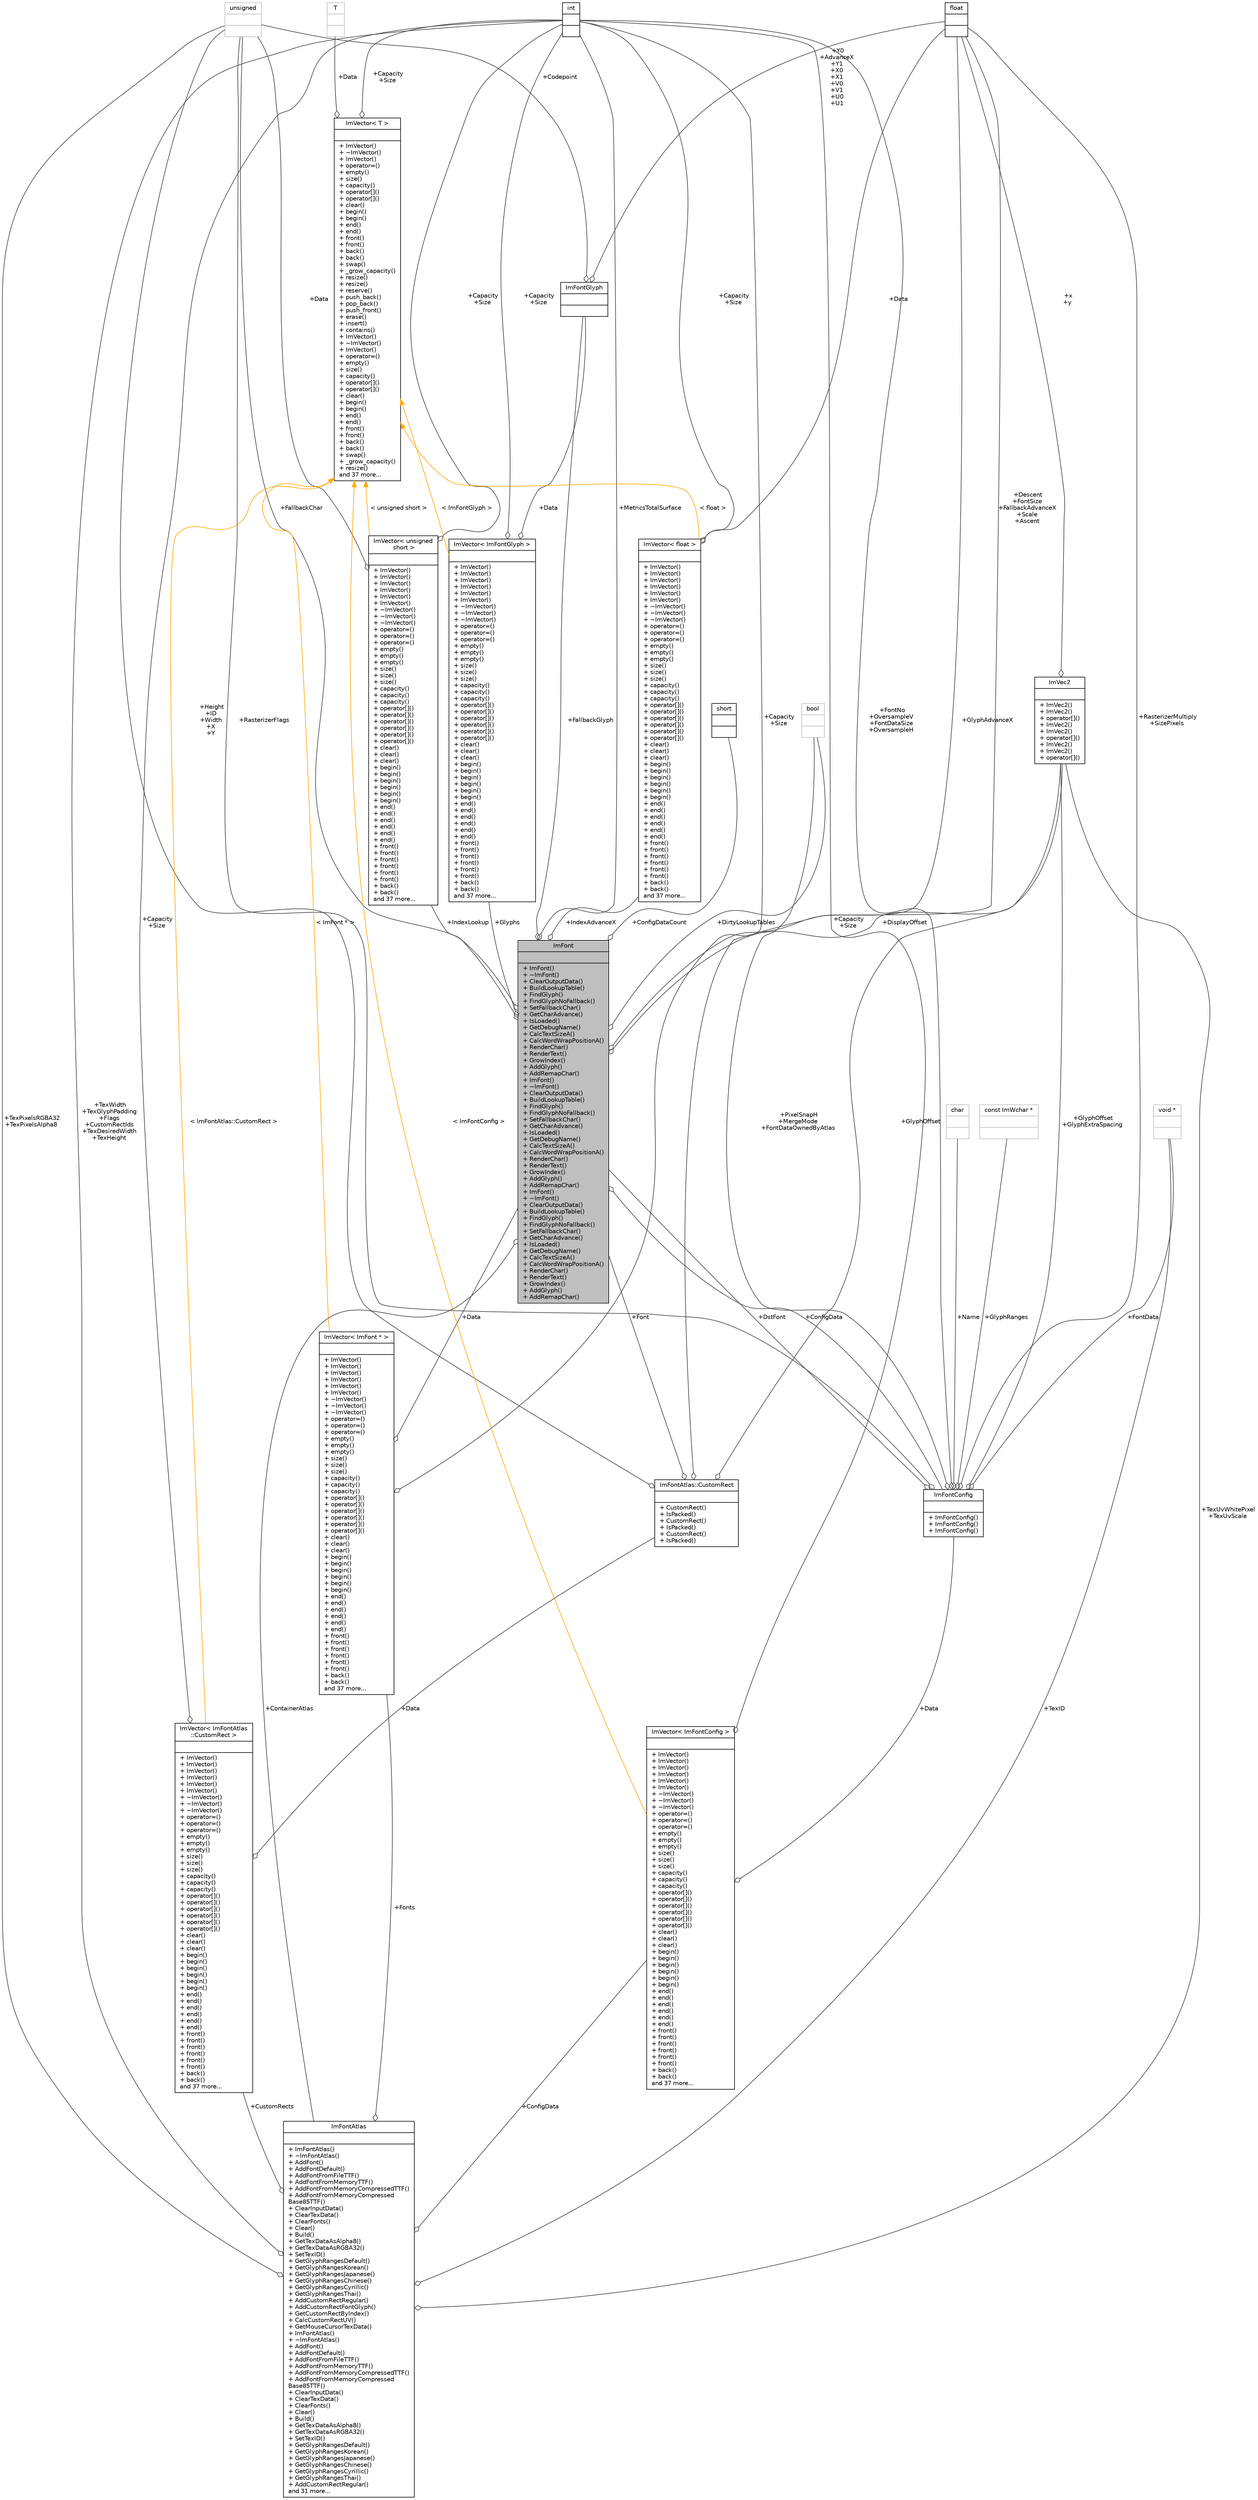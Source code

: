 digraph "ImFont"
{
 // INTERACTIVE_SVG=YES
  bgcolor="transparent";
  edge [fontname="Helvetica",fontsize="10",labelfontname="Helvetica",labelfontsize="10"];
  node [fontname="Helvetica",fontsize="10",shape=record];
  Node1 [label="{ImFont\n||+ ImFont()\l+ ~ImFont()\l+ ClearOutputData()\l+ BuildLookupTable()\l+ FindGlyph()\l+ FindGlyphNoFallback()\l+ SetFallbackChar()\l+ GetCharAdvance()\l+ IsLoaded()\l+ GetDebugName()\l+ CalcTextSizeA()\l+ CalcWordWrapPositionA()\l+ RenderChar()\l+ RenderText()\l+ GrowIndex()\l+ AddGlyph()\l+ AddRemapChar()\l+ ImFont()\l+ ~ImFont()\l+ ClearOutputData()\l+ BuildLookupTable()\l+ FindGlyph()\l+ FindGlyphNoFallback()\l+ SetFallbackChar()\l+ GetCharAdvance()\l+ IsLoaded()\l+ GetDebugName()\l+ CalcTextSizeA()\l+ CalcWordWrapPositionA()\l+ RenderChar()\l+ RenderText()\l+ GrowIndex()\l+ AddGlyph()\l+ AddRemapChar()\l+ ImFont()\l+ ~ImFont()\l+ ClearOutputData()\l+ BuildLookupTable()\l+ FindGlyph()\l+ FindGlyphNoFallback()\l+ SetFallbackChar()\l+ GetCharAdvance()\l+ IsLoaded()\l+ GetDebugName()\l+ CalcTextSizeA()\l+ CalcWordWrapPositionA()\l+ RenderChar()\l+ RenderText()\l+ GrowIndex()\l+ AddGlyph()\l+ AddRemapChar()\l}",height=0.2,width=0.4,color="black", fillcolor="grey75", style="filled" fontcolor="black"];
  Node2 -> Node1 [color="grey25",fontsize="10",style="solid",label=" +Glyphs" ,arrowhead="odiamond",fontname="Helvetica"];
  Node2 [label="{ImVector\< ImFontGlyph \>\n||+ ImVector()\l+ ImVector()\l+ ImVector()\l+ ImVector()\l+ ImVector()\l+ ImVector()\l+ ~ImVector()\l+ ~ImVector()\l+ ~ImVector()\l+ operator=()\l+ operator=()\l+ operator=()\l+ empty()\l+ empty()\l+ empty()\l+ size()\l+ size()\l+ size()\l+ capacity()\l+ capacity()\l+ capacity()\l+ operator[]()\l+ operator[]()\l+ operator[]()\l+ operator[]()\l+ operator[]()\l+ operator[]()\l+ clear()\l+ clear()\l+ clear()\l+ begin()\l+ begin()\l+ begin()\l+ begin()\l+ begin()\l+ begin()\l+ end()\l+ end()\l+ end()\l+ end()\l+ end()\l+ end()\l+ front()\l+ front()\l+ front()\l+ front()\l+ front()\l+ front()\l+ back()\l+ back()\land 37 more...\l}",height=0.2,width=0.4,color="black",URL="$d3/d32/classImVector.html"];
  Node3 -> Node2 [color="grey25",fontsize="10",style="solid",label=" +Data" ,arrowhead="odiamond",fontname="Helvetica"];
  Node3 [label="{ImFontGlyph\n||}",height=0.2,width=0.4,color="black",URL="$d3/db9/structImFontGlyph.html"];
  Node4 -> Node3 [color="grey25",fontsize="10",style="solid",label=" +Y0\n+AdvanceX\n+Y1\n+X0\n+X1\n+V0\n+V1\n+U0\n+U1" ,arrowhead="odiamond",fontname="Helvetica"];
  Node4 [label="{float\n||}",height=0.2,width=0.4,color="black",URL="$d4/dc3/classfloat.html"];
  Node5 -> Node3 [color="grey25",fontsize="10",style="solid",label=" +Codepoint" ,arrowhead="odiamond",fontname="Helvetica"];
  Node5 [label="{unsigned\n||}",height=0.2,width=0.4,color="grey75"];
  Node6 -> Node2 [color="grey25",fontsize="10",style="solid",label=" +Capacity\n+Size" ,arrowhead="odiamond",fontname="Helvetica"];
  Node6 [label="{int\n||}",height=0.2,width=0.4,color="black",URL="$d1/da0/classint.html"];
  Node7 -> Node2 [dir="back",color="orange",fontsize="10",style="solid",label=" \< ImFontGlyph \>" ,fontname="Helvetica"];
  Node7 [label="{ImVector\< T \>\n||+ ImVector()\l+ ~ImVector()\l+ ImVector()\l+ operator=()\l+ empty()\l+ size()\l+ capacity()\l+ operator[]()\l+ operator[]()\l+ clear()\l+ begin()\l+ begin()\l+ end()\l+ end()\l+ front()\l+ front()\l+ back()\l+ back()\l+ swap()\l+ _grow_capacity()\l+ resize()\l+ resize()\l+ reserve()\l+ push_back()\l+ pop_back()\l+ push_front()\l+ erase()\l+ insert()\l+ contains()\l+ ImVector()\l+ ~ImVector()\l+ ImVector()\l+ operator=()\l+ empty()\l+ size()\l+ capacity()\l+ operator[]()\l+ operator[]()\l+ clear()\l+ begin()\l+ begin()\l+ end()\l+ end()\l+ front()\l+ front()\l+ back()\l+ back()\l+ swap()\l+ _grow_capacity()\l+ resize()\land 37 more...\l}",height=0.2,width=0.4,color="black",URL="$d3/d32/classImVector.html"];
  Node6 -> Node7 [color="grey25",fontsize="10",style="solid",label=" +Capacity\n+Size" ,arrowhead="odiamond",fontname="Helvetica"];
  Node8 -> Node7 [color="grey25",fontsize="10",style="solid",label=" +Data" ,arrowhead="odiamond",fontname="Helvetica"];
  Node8 [label="{T\n||}",height=0.2,width=0.4,color="grey75"];
  Node9 -> Node1 [color="grey25",fontsize="10",style="solid",label=" +DisplayOffset" ,arrowhead="odiamond",fontname="Helvetica"];
  Node9 [label="{ImVec2\n||+ ImVec2()\l+ ImVec2()\l+ operator[]()\l+ ImVec2()\l+ ImVec2()\l+ operator[]()\l+ ImVec2()\l+ ImVec2()\l+ operator[]()\l}",height=0.2,width=0.4,color="black",URL="$d3/dc2/structImVec2.html"];
  Node4 -> Node9 [color="grey25",fontsize="10",style="solid",label=" +x\n+y" ,arrowhead="odiamond",fontname="Helvetica"];
  Node10 -> Node1 [color="grey25",fontsize="10",style="solid",label=" +IndexLookup" ,arrowhead="odiamond",fontname="Helvetica"];
  Node10 [label="{ImVector\< unsigned\l short \>\n||+ ImVector()\l+ ImVector()\l+ ImVector()\l+ ImVector()\l+ ImVector()\l+ ImVector()\l+ ~ImVector()\l+ ~ImVector()\l+ ~ImVector()\l+ operator=()\l+ operator=()\l+ operator=()\l+ empty()\l+ empty()\l+ empty()\l+ size()\l+ size()\l+ size()\l+ capacity()\l+ capacity()\l+ capacity()\l+ operator[]()\l+ operator[]()\l+ operator[]()\l+ operator[]()\l+ operator[]()\l+ operator[]()\l+ clear()\l+ clear()\l+ clear()\l+ begin()\l+ begin()\l+ begin()\l+ begin()\l+ begin()\l+ begin()\l+ end()\l+ end()\l+ end()\l+ end()\l+ end()\l+ end()\l+ front()\l+ front()\l+ front()\l+ front()\l+ front()\l+ front()\l+ back()\l+ back()\land 37 more...\l}",height=0.2,width=0.4,color="black",URL="$d3/d32/classImVector.html"];
  Node6 -> Node10 [color="grey25",fontsize="10",style="solid",label=" +Capacity\n+Size" ,arrowhead="odiamond",fontname="Helvetica"];
  Node5 -> Node10 [color="grey25",fontsize="10",style="solid",label=" +Data" ,arrowhead="odiamond",fontname="Helvetica"];
  Node7 -> Node10 [dir="back",color="orange",fontsize="10",style="solid",label=" \< unsigned short \>" ,fontname="Helvetica"];
  Node11 -> Node1 [color="grey25",fontsize="10",style="solid",label=" +ConfigDataCount" ,arrowhead="odiamond",fontname="Helvetica"];
  Node11 [label="{short\n||}",height=0.2,width=0.4,color="black",URL="$dc/d10/classshort.html"];
  Node4 -> Node1 [color="grey25",fontsize="10",style="solid",label=" +Descent\n+FontSize\n+FallbackAdvanceX\n+Scale\n+Ascent" ,arrowhead="odiamond",fontname="Helvetica"];
  Node12 -> Node1 [color="grey25",fontsize="10",style="solid",label=" +ConfigData" ,arrowhead="odiamond",fontname="Helvetica"];
  Node12 [label="{ImFontConfig\n||+ ImFontConfig()\l+ ImFontConfig()\l+ ImFontConfig()\l}",height=0.2,width=0.4,color="black",URL="$df/d67/structImFontConfig.html"];
  Node9 -> Node12 [color="grey25",fontsize="10",style="solid",label=" +GlyphOffset\n+GlyphExtraSpacing" ,arrowhead="odiamond",fontname="Helvetica"];
  Node13 -> Node12 [color="grey25",fontsize="10",style="solid",label=" +Name" ,arrowhead="odiamond",fontname="Helvetica"];
  Node13 [label="{char\n||}",height=0.2,width=0.4,color="grey75"];
  Node4 -> Node12 [color="grey25",fontsize="10",style="solid",label=" +RasterizerMultiply\n+SizePixels" ,arrowhead="odiamond",fontname="Helvetica"];
  Node14 -> Node12 [color="grey25",fontsize="10",style="solid",label=" +GlyphRanges" ,arrowhead="odiamond",fontname="Helvetica"];
  Node14 [label="{const ImWchar *\n||}",height=0.2,width=0.4,color="grey75"];
  Node6 -> Node12 [color="grey25",fontsize="10",style="solid",label=" +FontNo\n+OversampleV\n+FontDataSize\n+OversampleH" ,arrowhead="odiamond",fontname="Helvetica"];
  Node15 -> Node12 [color="grey25",fontsize="10",style="solid",label=" +PixelSnapH\n+MergeMode\n+FontDataOwnedByAtlas" ,arrowhead="odiamond",fontname="Helvetica"];
  Node15 [label="{bool\n||}",height=0.2,width=0.4,color="grey75"];
  Node5 -> Node12 [color="grey25",fontsize="10",style="solid",label=" +RasterizerFlags" ,arrowhead="odiamond",fontname="Helvetica"];
  Node1 -> Node12 [color="grey25",fontsize="10",style="solid",label=" +DstFont" ,arrowhead="odiamond",fontname="Helvetica"];
  Node16 -> Node12 [color="grey25",fontsize="10",style="solid",label=" +FontData" ,arrowhead="odiamond",fontname="Helvetica"];
  Node16 [label="{void *\n||}",height=0.2,width=0.4,color="grey75"];
  Node3 -> Node1 [color="grey25",fontsize="10",style="solid",label=" +FallbackGlyph" ,arrowhead="odiamond",fontname="Helvetica"];
  Node6 -> Node1 [color="grey25",fontsize="10",style="solid",label=" +MetricsTotalSurface" ,arrowhead="odiamond",fontname="Helvetica"];
  Node17 -> Node1 [color="grey25",fontsize="10",style="solid",label=" +ContainerAtlas" ,arrowhead="odiamond",fontname="Helvetica"];
  Node17 [label="{ImFontAtlas\n||+ ImFontAtlas()\l+ ~ImFontAtlas()\l+ AddFont()\l+ AddFontDefault()\l+ AddFontFromFileTTF()\l+ AddFontFromMemoryTTF()\l+ AddFontFromMemoryCompressedTTF()\l+ AddFontFromMemoryCompressed\lBase85TTF()\l+ ClearInputData()\l+ ClearTexData()\l+ ClearFonts()\l+ Clear()\l+ Build()\l+ GetTexDataAsAlpha8()\l+ GetTexDataAsRGBA32()\l+ SetTexID()\l+ GetGlyphRangesDefault()\l+ GetGlyphRangesKorean()\l+ GetGlyphRangesJapanese()\l+ GetGlyphRangesChinese()\l+ GetGlyphRangesCyrillic()\l+ GetGlyphRangesThai()\l+ AddCustomRectRegular()\l+ AddCustomRectFontGlyph()\l+ GetCustomRectByIndex()\l+ CalcCustomRectUV()\l+ GetMouseCursorTexData()\l+ ImFontAtlas()\l+ ~ImFontAtlas()\l+ AddFont()\l+ AddFontDefault()\l+ AddFontFromFileTTF()\l+ AddFontFromMemoryTTF()\l+ AddFontFromMemoryCompressedTTF()\l+ AddFontFromMemoryCompressed\lBase85TTF()\l+ ClearInputData()\l+ ClearTexData()\l+ ClearFonts()\l+ Clear()\l+ Build()\l+ GetTexDataAsAlpha8()\l+ GetTexDataAsRGBA32()\l+ SetTexID()\l+ GetGlyphRangesDefault()\l+ GetGlyphRangesKorean()\l+ GetGlyphRangesJapanese()\l+ GetGlyphRangesChinese()\l+ GetGlyphRangesCyrillic()\l+ GetGlyphRangesThai()\l+ AddCustomRectRegular()\land 31 more...\l}",height=0.2,width=0.4,color="black",URL="$dc/d21/structImFontAtlas.html"];
  Node18 -> Node17 [color="grey25",fontsize="10",style="solid",label=" +Fonts" ,arrowhead="odiamond",fontname="Helvetica"];
  Node18 [label="{ImVector\< ImFont * \>\n||+ ImVector()\l+ ImVector()\l+ ImVector()\l+ ImVector()\l+ ImVector()\l+ ImVector()\l+ ~ImVector()\l+ ~ImVector()\l+ ~ImVector()\l+ operator=()\l+ operator=()\l+ operator=()\l+ empty()\l+ empty()\l+ empty()\l+ size()\l+ size()\l+ size()\l+ capacity()\l+ capacity()\l+ capacity()\l+ operator[]()\l+ operator[]()\l+ operator[]()\l+ operator[]()\l+ operator[]()\l+ operator[]()\l+ clear()\l+ clear()\l+ clear()\l+ begin()\l+ begin()\l+ begin()\l+ begin()\l+ begin()\l+ begin()\l+ end()\l+ end()\l+ end()\l+ end()\l+ end()\l+ end()\l+ front()\l+ front()\l+ front()\l+ front()\l+ front()\l+ front()\l+ back()\l+ back()\land 37 more...\l}",height=0.2,width=0.4,color="black",URL="$d3/d32/classImVector.html"];
  Node6 -> Node18 [color="grey25",fontsize="10",style="solid",label=" +Capacity\n+Size" ,arrowhead="odiamond",fontname="Helvetica"];
  Node1 -> Node18 [color="grey25",fontsize="10",style="solid",label=" +Data" ,arrowhead="odiamond",fontname="Helvetica"];
  Node7 -> Node18 [dir="back",color="orange",fontsize="10",style="solid",label=" \< ImFont * \>" ,fontname="Helvetica"];
  Node9 -> Node17 [color="grey25",fontsize="10",style="solid",label=" +TexUvWhitePixel\n+TexUvScale" ,arrowhead="odiamond",fontname="Helvetica"];
  Node6 -> Node17 [color="grey25",fontsize="10",style="solid",label=" +TexWidth\n+TexGlyphPadding\n+Flags\n+CustomRectIds\n+TexDesiredWidth\n+TexHeight" ,arrowhead="odiamond",fontname="Helvetica"];
  Node19 -> Node17 [color="grey25",fontsize="10",style="solid",label=" +ConfigData" ,arrowhead="odiamond",fontname="Helvetica"];
  Node19 [label="{ImVector\< ImFontConfig \>\n||+ ImVector()\l+ ImVector()\l+ ImVector()\l+ ImVector()\l+ ImVector()\l+ ImVector()\l+ ~ImVector()\l+ ~ImVector()\l+ ~ImVector()\l+ operator=()\l+ operator=()\l+ operator=()\l+ empty()\l+ empty()\l+ empty()\l+ size()\l+ size()\l+ size()\l+ capacity()\l+ capacity()\l+ capacity()\l+ operator[]()\l+ operator[]()\l+ operator[]()\l+ operator[]()\l+ operator[]()\l+ operator[]()\l+ clear()\l+ clear()\l+ clear()\l+ begin()\l+ begin()\l+ begin()\l+ begin()\l+ begin()\l+ begin()\l+ end()\l+ end()\l+ end()\l+ end()\l+ end()\l+ end()\l+ front()\l+ front()\l+ front()\l+ front()\l+ front()\l+ front()\l+ back()\l+ back()\land 37 more...\l}",height=0.2,width=0.4,color="black",URL="$d3/d32/classImVector.html"];
  Node12 -> Node19 [color="grey25",fontsize="10",style="solid",label=" +Data" ,arrowhead="odiamond",fontname="Helvetica"];
  Node6 -> Node19 [color="grey25",fontsize="10",style="solid",label=" +Capacity\n+Size" ,arrowhead="odiamond",fontname="Helvetica"];
  Node7 -> Node19 [dir="back",color="orange",fontsize="10",style="solid",label=" \< ImFontConfig \>" ,fontname="Helvetica"];
  Node20 -> Node17 [color="grey25",fontsize="10",style="solid",label=" +CustomRects" ,arrowhead="odiamond",fontname="Helvetica"];
  Node20 [label="{ImVector\< ImFontAtlas\l::CustomRect \>\n||+ ImVector()\l+ ImVector()\l+ ImVector()\l+ ImVector()\l+ ImVector()\l+ ImVector()\l+ ~ImVector()\l+ ~ImVector()\l+ ~ImVector()\l+ operator=()\l+ operator=()\l+ operator=()\l+ empty()\l+ empty()\l+ empty()\l+ size()\l+ size()\l+ size()\l+ capacity()\l+ capacity()\l+ capacity()\l+ operator[]()\l+ operator[]()\l+ operator[]()\l+ operator[]()\l+ operator[]()\l+ operator[]()\l+ clear()\l+ clear()\l+ clear()\l+ begin()\l+ begin()\l+ begin()\l+ begin()\l+ begin()\l+ begin()\l+ end()\l+ end()\l+ end()\l+ end()\l+ end()\l+ end()\l+ front()\l+ front()\l+ front()\l+ front()\l+ front()\l+ front()\l+ back()\l+ back()\land 37 more...\l}",height=0.2,width=0.4,color="black",URL="$d3/d32/classImVector.html"];
  Node21 -> Node20 [color="grey25",fontsize="10",style="solid",label=" +Data" ,arrowhead="odiamond",fontname="Helvetica"];
  Node21 [label="{ImFontAtlas::CustomRect\n||+ CustomRect()\l+ IsPacked()\l+ CustomRect()\l+ IsPacked()\l+ CustomRect()\l+ IsPacked()\l}",height=0.2,width=0.4,color="black",URL="$dc/d59/structImFontAtlas_1_1CustomRect.html"];
  Node9 -> Node21 [color="grey25",fontsize="10",style="solid",label=" +GlyphOffset" ,arrowhead="odiamond",fontname="Helvetica"];
  Node4 -> Node21 [color="grey25",fontsize="10",style="solid",label=" +GlyphAdvanceX" ,arrowhead="odiamond",fontname="Helvetica"];
  Node5 -> Node21 [color="grey25",fontsize="10",style="solid",label=" +Height\n+ID\n+Width\n+X\n+Y" ,arrowhead="odiamond",fontname="Helvetica"];
  Node1 -> Node21 [color="grey25",fontsize="10",style="solid",label=" +Font" ,arrowhead="odiamond",fontname="Helvetica"];
  Node6 -> Node20 [color="grey25",fontsize="10",style="solid",label=" +Capacity\n+Size" ,arrowhead="odiamond",fontname="Helvetica"];
  Node7 -> Node20 [dir="back",color="orange",fontsize="10",style="solid",label=" \< ImFontAtlas::CustomRect \>" ,fontname="Helvetica"];
  Node5 -> Node17 [color="grey25",fontsize="10",style="solid",label=" +TexPixelsRGBA32\n+TexPixelsAlpha8" ,arrowhead="odiamond",fontname="Helvetica"];
  Node16 -> Node17 [color="grey25",fontsize="10",style="solid",label=" +TexID" ,arrowhead="odiamond",fontname="Helvetica"];
  Node15 -> Node1 [color="grey25",fontsize="10",style="solid",label=" +DirtyLookupTables" ,arrowhead="odiamond",fontname="Helvetica"];
  Node5 -> Node1 [color="grey25",fontsize="10",style="solid",label=" +FallbackChar" ,arrowhead="odiamond",fontname="Helvetica"];
  Node22 -> Node1 [color="grey25",fontsize="10",style="solid",label=" +IndexAdvanceX" ,arrowhead="odiamond",fontname="Helvetica"];
  Node22 [label="{ImVector\< float \>\n||+ ImVector()\l+ ImVector()\l+ ImVector()\l+ ImVector()\l+ ImVector()\l+ ImVector()\l+ ~ImVector()\l+ ~ImVector()\l+ ~ImVector()\l+ operator=()\l+ operator=()\l+ operator=()\l+ empty()\l+ empty()\l+ empty()\l+ size()\l+ size()\l+ size()\l+ capacity()\l+ capacity()\l+ capacity()\l+ operator[]()\l+ operator[]()\l+ operator[]()\l+ operator[]()\l+ operator[]()\l+ operator[]()\l+ clear()\l+ clear()\l+ clear()\l+ begin()\l+ begin()\l+ begin()\l+ begin()\l+ begin()\l+ begin()\l+ end()\l+ end()\l+ end()\l+ end()\l+ end()\l+ end()\l+ front()\l+ front()\l+ front()\l+ front()\l+ front()\l+ front()\l+ back()\l+ back()\land 37 more...\l}",height=0.2,width=0.4,color="black",URL="$d3/d32/classImVector.html"];
  Node4 -> Node22 [color="grey25",fontsize="10",style="solid",label=" +Data" ,arrowhead="odiamond",fontname="Helvetica"];
  Node6 -> Node22 [color="grey25",fontsize="10",style="solid",label=" +Capacity\n+Size" ,arrowhead="odiamond",fontname="Helvetica"];
  Node7 -> Node22 [dir="back",color="orange",fontsize="10",style="solid",label=" \< float \>" ,fontname="Helvetica"];
}

